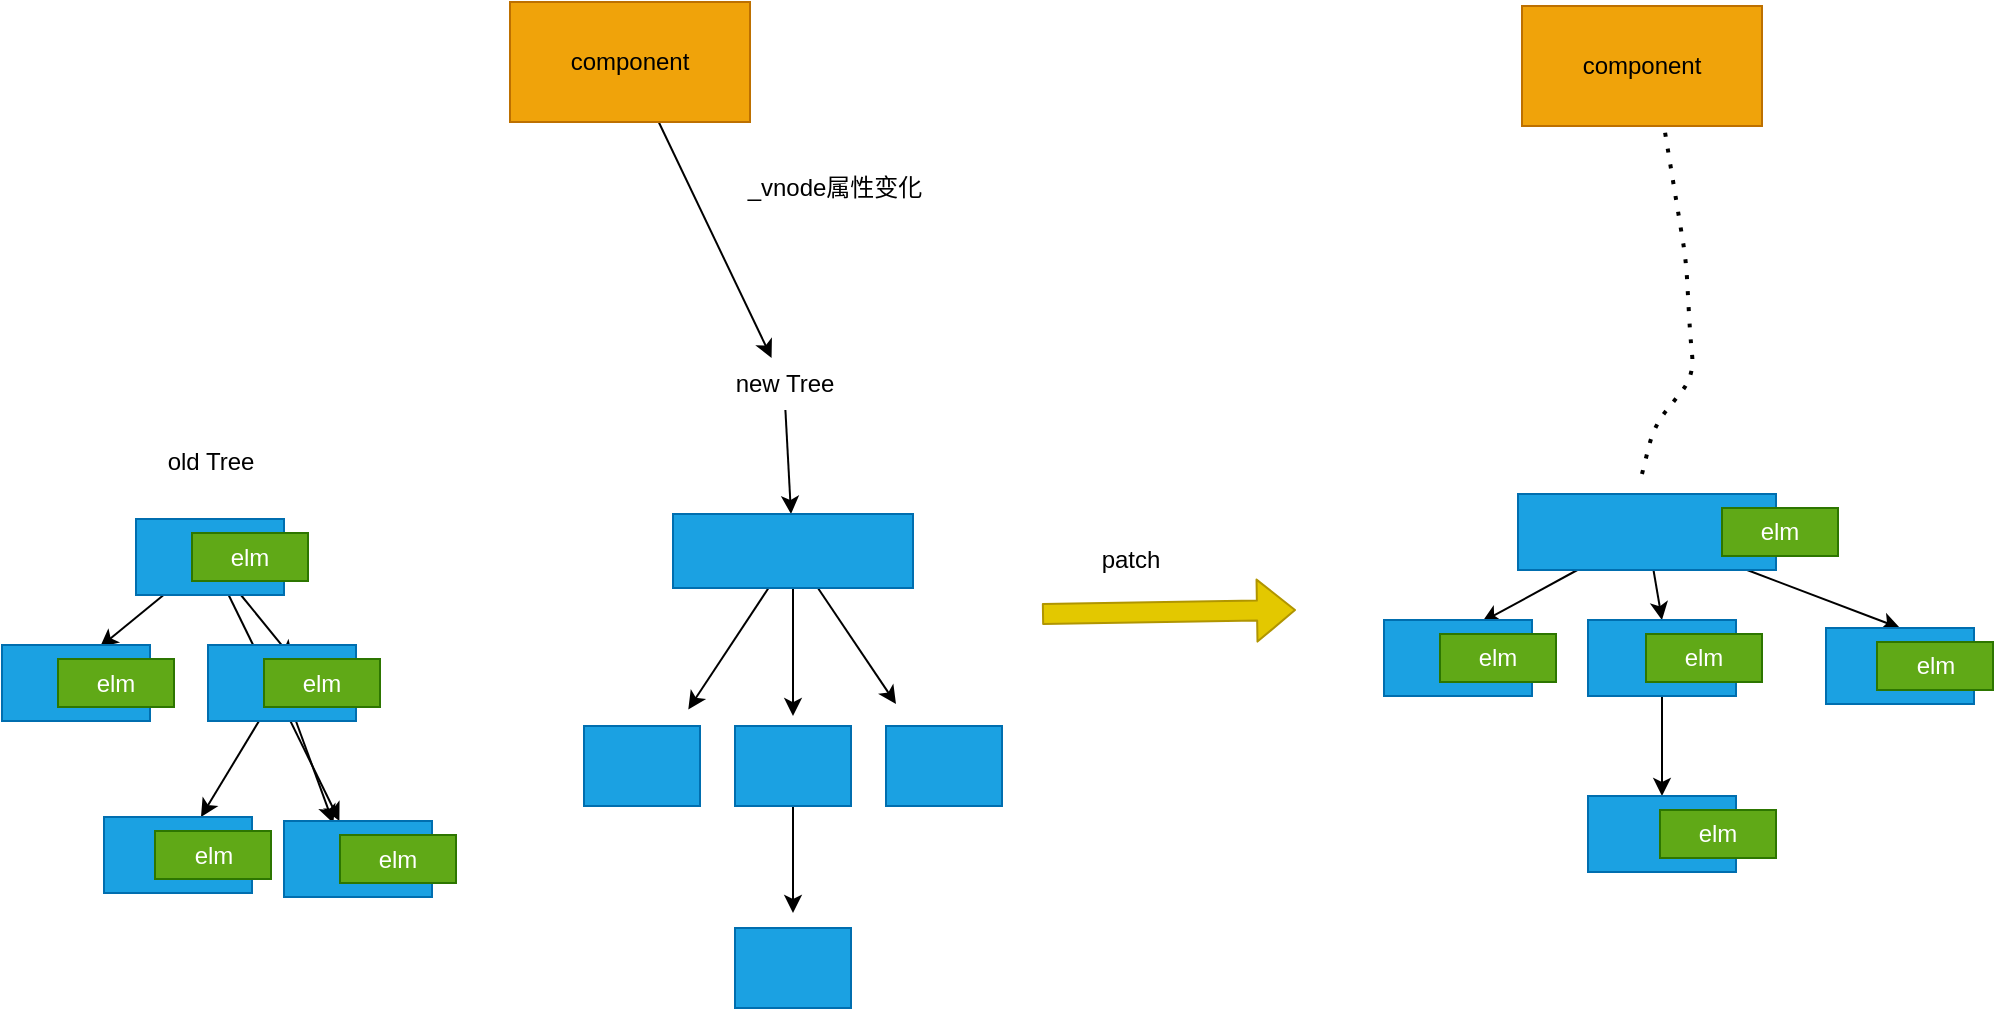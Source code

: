 <mxfile>
    <diagram id="isqeHFaaVlBUWW-sZW8t" name="Page-1">
        <mxGraphModel dx="1611" dy="782" grid="0" gridSize="10" guides="1" tooltips="1" connect="1" arrows="1" fold="1" page="0" pageScale="1" pageWidth="1169" pageHeight="827" math="0" shadow="0">
            <root>
                <mxCell id="0"/>
                <mxCell id="1" parent="0"/>
                <mxCell id="4" style="edgeStyle=none;html=1;" edge="1" parent="1" source="2" target="5">
                    <mxGeometry relative="1" as="geometry">
                        <mxPoint x="282.419" y="385.219" as="targetPoint"/>
                    </mxGeometry>
                </mxCell>
                <mxCell id="2" value="component" style="rounded=0;whiteSpace=wrap;html=1;fillColor=#f0a30a;fontColor=#000000;strokeColor=#BD7000;" vertex="1" parent="1">
                    <mxGeometry x="143" y="152" width="120" height="60" as="geometry"/>
                </mxCell>
                <mxCell id="8" value="" style="edgeStyle=none;html=1;" edge="1" parent="1" source="5" target="7">
                    <mxGeometry relative="1" as="geometry"/>
                </mxCell>
                <mxCell id="5" value="new Tree" style="text;html=1;align=center;verticalAlign=middle;resizable=0;points=[];autosize=1;strokeColor=none;fillColor=none;" vertex="1" parent="1">
                    <mxGeometry x="246.5" y="330" width="67" height="26" as="geometry"/>
                </mxCell>
                <mxCell id="10" style="edgeStyle=none;html=1;" edge="1" parent="1" source="7">
                    <mxGeometry relative="1" as="geometry">
                        <mxPoint x="232.151" y="505.703" as="targetPoint"/>
                    </mxGeometry>
                </mxCell>
                <mxCell id="11" style="edgeStyle=none;html=1;" edge="1" parent="1" source="7">
                    <mxGeometry relative="1" as="geometry">
                        <mxPoint x="284.5" y="509.013" as="targetPoint"/>
                    </mxGeometry>
                </mxCell>
                <mxCell id="12" style="edgeStyle=none;html=1;" edge="1" parent="1" source="7">
                    <mxGeometry relative="1" as="geometry">
                        <mxPoint x="336" y="503" as="targetPoint"/>
                    </mxGeometry>
                </mxCell>
                <mxCell id="7" value="" style="whiteSpace=wrap;html=1;fillColor=#1ba1e2;fontColor=#ffffff;strokeColor=#006EAF;" vertex="1" parent="1">
                    <mxGeometry x="224.5" y="408" width="120" height="37" as="geometry"/>
                </mxCell>
                <mxCell id="13" value="" style="rounded=0;whiteSpace=wrap;html=1;fillColor=#1ba1e2;fontColor=#ffffff;strokeColor=#006EAF;" vertex="1" parent="1">
                    <mxGeometry x="180" y="514" width="58" height="40" as="geometry"/>
                </mxCell>
                <mxCell id="16" style="edgeStyle=none;html=1;" edge="1" parent="1" source="14">
                    <mxGeometry relative="1" as="geometry">
                        <mxPoint x="284.5" y="607.496" as="targetPoint"/>
                    </mxGeometry>
                </mxCell>
                <mxCell id="14" value="" style="rounded=0;whiteSpace=wrap;html=1;fillColor=#1ba1e2;fontColor=#ffffff;strokeColor=#006EAF;" vertex="1" parent="1">
                    <mxGeometry x="255.5" y="514" width="58" height="40" as="geometry"/>
                </mxCell>
                <mxCell id="15" value="" style="rounded=0;whiteSpace=wrap;html=1;fillColor=#1ba1e2;fontColor=#ffffff;strokeColor=#006EAF;" vertex="1" parent="1">
                    <mxGeometry x="331" y="514" width="58" height="40" as="geometry"/>
                </mxCell>
                <mxCell id="17" value="" style="rounded=0;whiteSpace=wrap;html=1;fillColor=#1ba1e2;fontColor=#ffffff;strokeColor=#006EAF;" vertex="1" parent="1">
                    <mxGeometry x="255.5" y="615" width="58" height="40" as="geometry"/>
                </mxCell>
                <mxCell id="18" value="old Tree" style="text;html=1;align=center;verticalAlign=middle;resizable=0;points=[];autosize=1;strokeColor=none;fillColor=none;" vertex="1" parent="1">
                    <mxGeometry x="-37.5" y="368.5" width="61" height="26" as="geometry"/>
                </mxCell>
                <mxCell id="31" style="edgeStyle=none;html=1;entryX=0.662;entryY=0.027;entryDx=0;entryDy=0;entryPerimeter=0;" edge="1" parent="1" source="19" target="23">
                    <mxGeometry relative="1" as="geometry"/>
                </mxCell>
                <mxCell id="32" style="edgeStyle=none;html=1;entryX=0.25;entryY=0;entryDx=0;entryDy=0;" edge="1" parent="1" source="19" target="26">
                    <mxGeometry relative="1" as="geometry"/>
                </mxCell>
                <mxCell id="56" value="" style="edgeStyle=none;html=1;" edge="1" parent="1" source="19" target="29">
                    <mxGeometry relative="1" as="geometry"/>
                </mxCell>
                <mxCell id="19" value="" style="rounded=0;whiteSpace=wrap;html=1;fillColor=#1ba1e2;fontColor=#ffffff;strokeColor=#006EAF;" vertex="1" parent="1">
                    <mxGeometry x="-44" y="410.5" width="74" height="38" as="geometry"/>
                </mxCell>
                <mxCell id="21" value="elm" style="rounded=0;whiteSpace=wrap;html=1;fillColor=#60a917;fontColor=#ffffff;strokeColor=#2D7600;" vertex="1" parent="1">
                    <mxGeometry x="-16" y="417.5" width="58" height="24" as="geometry"/>
                </mxCell>
                <mxCell id="23" value="" style="rounded=0;whiteSpace=wrap;html=1;fillColor=#1ba1e2;fontColor=#ffffff;strokeColor=#006EAF;" vertex="1" parent="1">
                    <mxGeometry x="-111" y="473.5" width="74" height="38" as="geometry"/>
                </mxCell>
                <mxCell id="24" value="elm" style="rounded=0;whiteSpace=wrap;html=1;fillColor=#60a917;fontColor=#ffffff;strokeColor=#2D7600;" vertex="1" parent="1">
                    <mxGeometry x="-83" y="480.5" width="58" height="24" as="geometry"/>
                </mxCell>
                <mxCell id="33" style="edgeStyle=none;html=1;" edge="1" parent="1" source="25" target="27">
                    <mxGeometry relative="1" as="geometry"/>
                </mxCell>
                <mxCell id="34" style="edgeStyle=none;html=1;entryX=0.333;entryY=0.027;entryDx=0;entryDy=0;entryPerimeter=0;" edge="1" parent="1" source="25" target="29">
                    <mxGeometry relative="1" as="geometry"/>
                </mxCell>
                <mxCell id="25" value="" style="rounded=0;whiteSpace=wrap;html=1;fillColor=#1ba1e2;fontColor=#ffffff;strokeColor=#006EAF;" vertex="1" parent="1">
                    <mxGeometry x="-8" y="473.5" width="74" height="38" as="geometry"/>
                </mxCell>
                <mxCell id="26" value="elm" style="rounded=0;whiteSpace=wrap;html=1;fillColor=#60a917;fontColor=#ffffff;strokeColor=#2D7600;" vertex="1" parent="1">
                    <mxGeometry x="20" y="480.5" width="58" height="24" as="geometry"/>
                </mxCell>
                <mxCell id="27" value="" style="rounded=0;whiteSpace=wrap;html=1;fillColor=#1ba1e2;fontColor=#ffffff;strokeColor=#006EAF;" vertex="1" parent="1">
                    <mxGeometry x="-60" y="559.5" width="74" height="38" as="geometry"/>
                </mxCell>
                <mxCell id="28" value="elm" style="rounded=0;whiteSpace=wrap;html=1;fillColor=#60a917;fontColor=#ffffff;strokeColor=#2D7600;" vertex="1" parent="1">
                    <mxGeometry x="-34.5" y="566.5" width="58" height="24" as="geometry"/>
                </mxCell>
                <mxCell id="29" value="" style="rounded=0;whiteSpace=wrap;html=1;fillColor=#1ba1e2;fontColor=#ffffff;strokeColor=#006EAF;" vertex="1" parent="1">
                    <mxGeometry x="30" y="561.5" width="74" height="38" as="geometry"/>
                </mxCell>
                <mxCell id="30" value="elm" style="rounded=0;whiteSpace=wrap;html=1;fillColor=#60a917;fontColor=#ffffff;strokeColor=#2D7600;" vertex="1" parent="1">
                    <mxGeometry x="58" y="568.5" width="58" height="24" as="geometry"/>
                </mxCell>
                <mxCell id="35" value="component" style="rounded=0;whiteSpace=wrap;html=1;fillColor=#f0a30a;fontColor=#000000;strokeColor=#BD7000;" vertex="1" parent="1">
                    <mxGeometry x="649" y="154" width="120" height="60" as="geometry"/>
                </mxCell>
                <mxCell id="36" value="" style="shape=flexArrow;endArrow=classic;html=1;fillColor=#e3c800;strokeColor=#B09500;" edge="1" parent="1">
                    <mxGeometry width="50" height="50" relative="1" as="geometry">
                        <mxPoint x="409" y="458" as="sourcePoint"/>
                        <mxPoint x="536" y="456" as="targetPoint"/>
                    </mxGeometry>
                </mxCell>
                <mxCell id="37" value="patch" style="text;html=1;align=center;verticalAlign=middle;resizable=0;points=[];autosize=1;strokeColor=none;fillColor=none;" vertex="1" parent="1">
                    <mxGeometry x="429" y="418" width="47" height="26" as="geometry"/>
                </mxCell>
                <mxCell id="38" value="" style="endArrow=none;dashed=1;html=1;dashPattern=1 3;strokeWidth=2;entryX=0.591;entryY=0.992;entryDx=0;entryDy=0;entryPerimeter=0;" edge="1" parent="1" target="35">
                    <mxGeometry width="50" height="50" relative="1" as="geometry">
                        <mxPoint x="709" y="388" as="sourcePoint"/>
                        <mxPoint x="721" y="289" as="targetPoint"/>
                        <Array as="points">
                            <mxPoint x="715" y="364"/>
                            <mxPoint x="735" y="339"/>
                            <mxPoint x="733" y="317"/>
                            <mxPoint x="731" y="281"/>
                        </Array>
                    </mxGeometry>
                </mxCell>
                <mxCell id="39" style="edgeStyle=none;html=1;entryX=0.662;entryY=0.027;entryDx=0;entryDy=0;entryPerimeter=0;" edge="1" parent="1" source="41" target="43">
                    <mxGeometry relative="1" as="geometry"/>
                </mxCell>
                <mxCell id="40" style="edgeStyle=none;html=1;entryX=0.5;entryY=0;entryDx=0;entryDy=0;" edge="1" parent="1" source="41" target="47">
                    <mxGeometry relative="1" as="geometry"/>
                </mxCell>
                <mxCell id="55" style="edgeStyle=none;html=1;entryX=0.5;entryY=0;entryDx=0;entryDy=0;" edge="1" parent="1" source="41" target="53">
                    <mxGeometry relative="1" as="geometry"/>
                </mxCell>
                <mxCell id="41" value="" style="rounded=0;whiteSpace=wrap;html=1;fillColor=#1ba1e2;fontColor=#ffffff;strokeColor=#006EAF;" vertex="1" parent="1">
                    <mxGeometry x="647" y="398" width="129" height="38" as="geometry"/>
                </mxCell>
                <mxCell id="42" value="elm" style="rounded=0;whiteSpace=wrap;html=1;fillColor=#60a917;fontColor=#ffffff;strokeColor=#2D7600;" vertex="1" parent="1">
                    <mxGeometry x="749" y="405" width="58" height="24" as="geometry"/>
                </mxCell>
                <mxCell id="43" value="" style="rounded=0;whiteSpace=wrap;html=1;fillColor=#1ba1e2;fontColor=#ffffff;strokeColor=#006EAF;" vertex="1" parent="1">
                    <mxGeometry x="580" y="461" width="74" height="38" as="geometry"/>
                </mxCell>
                <mxCell id="44" value="elm" style="rounded=0;whiteSpace=wrap;html=1;fillColor=#60a917;fontColor=#ffffff;strokeColor=#2D7600;" vertex="1" parent="1">
                    <mxGeometry x="608" y="468" width="58" height="24" as="geometry"/>
                </mxCell>
                <mxCell id="45" style="edgeStyle=none;html=1;" edge="1" parent="1" source="47" target="49">
                    <mxGeometry relative="1" as="geometry"/>
                </mxCell>
                <mxCell id="47" value="" style="rounded=0;whiteSpace=wrap;html=1;fillColor=#1ba1e2;fontColor=#ffffff;strokeColor=#006EAF;" vertex="1" parent="1">
                    <mxGeometry x="682" y="461" width="74" height="38" as="geometry"/>
                </mxCell>
                <mxCell id="48" value="elm" style="rounded=0;whiteSpace=wrap;html=1;fillColor=#60a917;fontColor=#ffffff;strokeColor=#2D7600;" vertex="1" parent="1">
                    <mxGeometry x="711" y="468" width="58" height="24" as="geometry"/>
                </mxCell>
                <mxCell id="49" value="" style="rounded=0;whiteSpace=wrap;html=1;fillColor=#1ba1e2;fontColor=#ffffff;strokeColor=#006EAF;" vertex="1" parent="1">
                    <mxGeometry x="682" y="549" width="74" height="38" as="geometry"/>
                </mxCell>
                <mxCell id="50" value="elm" style="rounded=0;whiteSpace=wrap;html=1;fillColor=#60a917;fontColor=#ffffff;strokeColor=#2D7600;" vertex="1" parent="1">
                    <mxGeometry x="718" y="556" width="58" height="24" as="geometry"/>
                </mxCell>
                <mxCell id="53" value="" style="rounded=0;whiteSpace=wrap;html=1;fillColor=#1ba1e2;fontColor=#ffffff;strokeColor=#006EAF;" vertex="1" parent="1">
                    <mxGeometry x="801" y="465" width="74" height="38" as="geometry"/>
                </mxCell>
                <mxCell id="54" value="elm" style="rounded=0;whiteSpace=wrap;html=1;fillColor=#60a917;fontColor=#ffffff;strokeColor=#2D7600;" vertex="1" parent="1">
                    <mxGeometry x="826.5" y="472" width="58" height="24" as="geometry"/>
                </mxCell>
                <mxCell id="57" value="_vnode属性变化" style="text;html=1;align=center;verticalAlign=middle;resizable=0;points=[];autosize=1;strokeColor=none;fillColor=none;" vertex="1" parent="1">
                    <mxGeometry x="252" y="232" width="105" height="26" as="geometry"/>
                </mxCell>
            </root>
        </mxGraphModel>
    </diagram>
</mxfile>